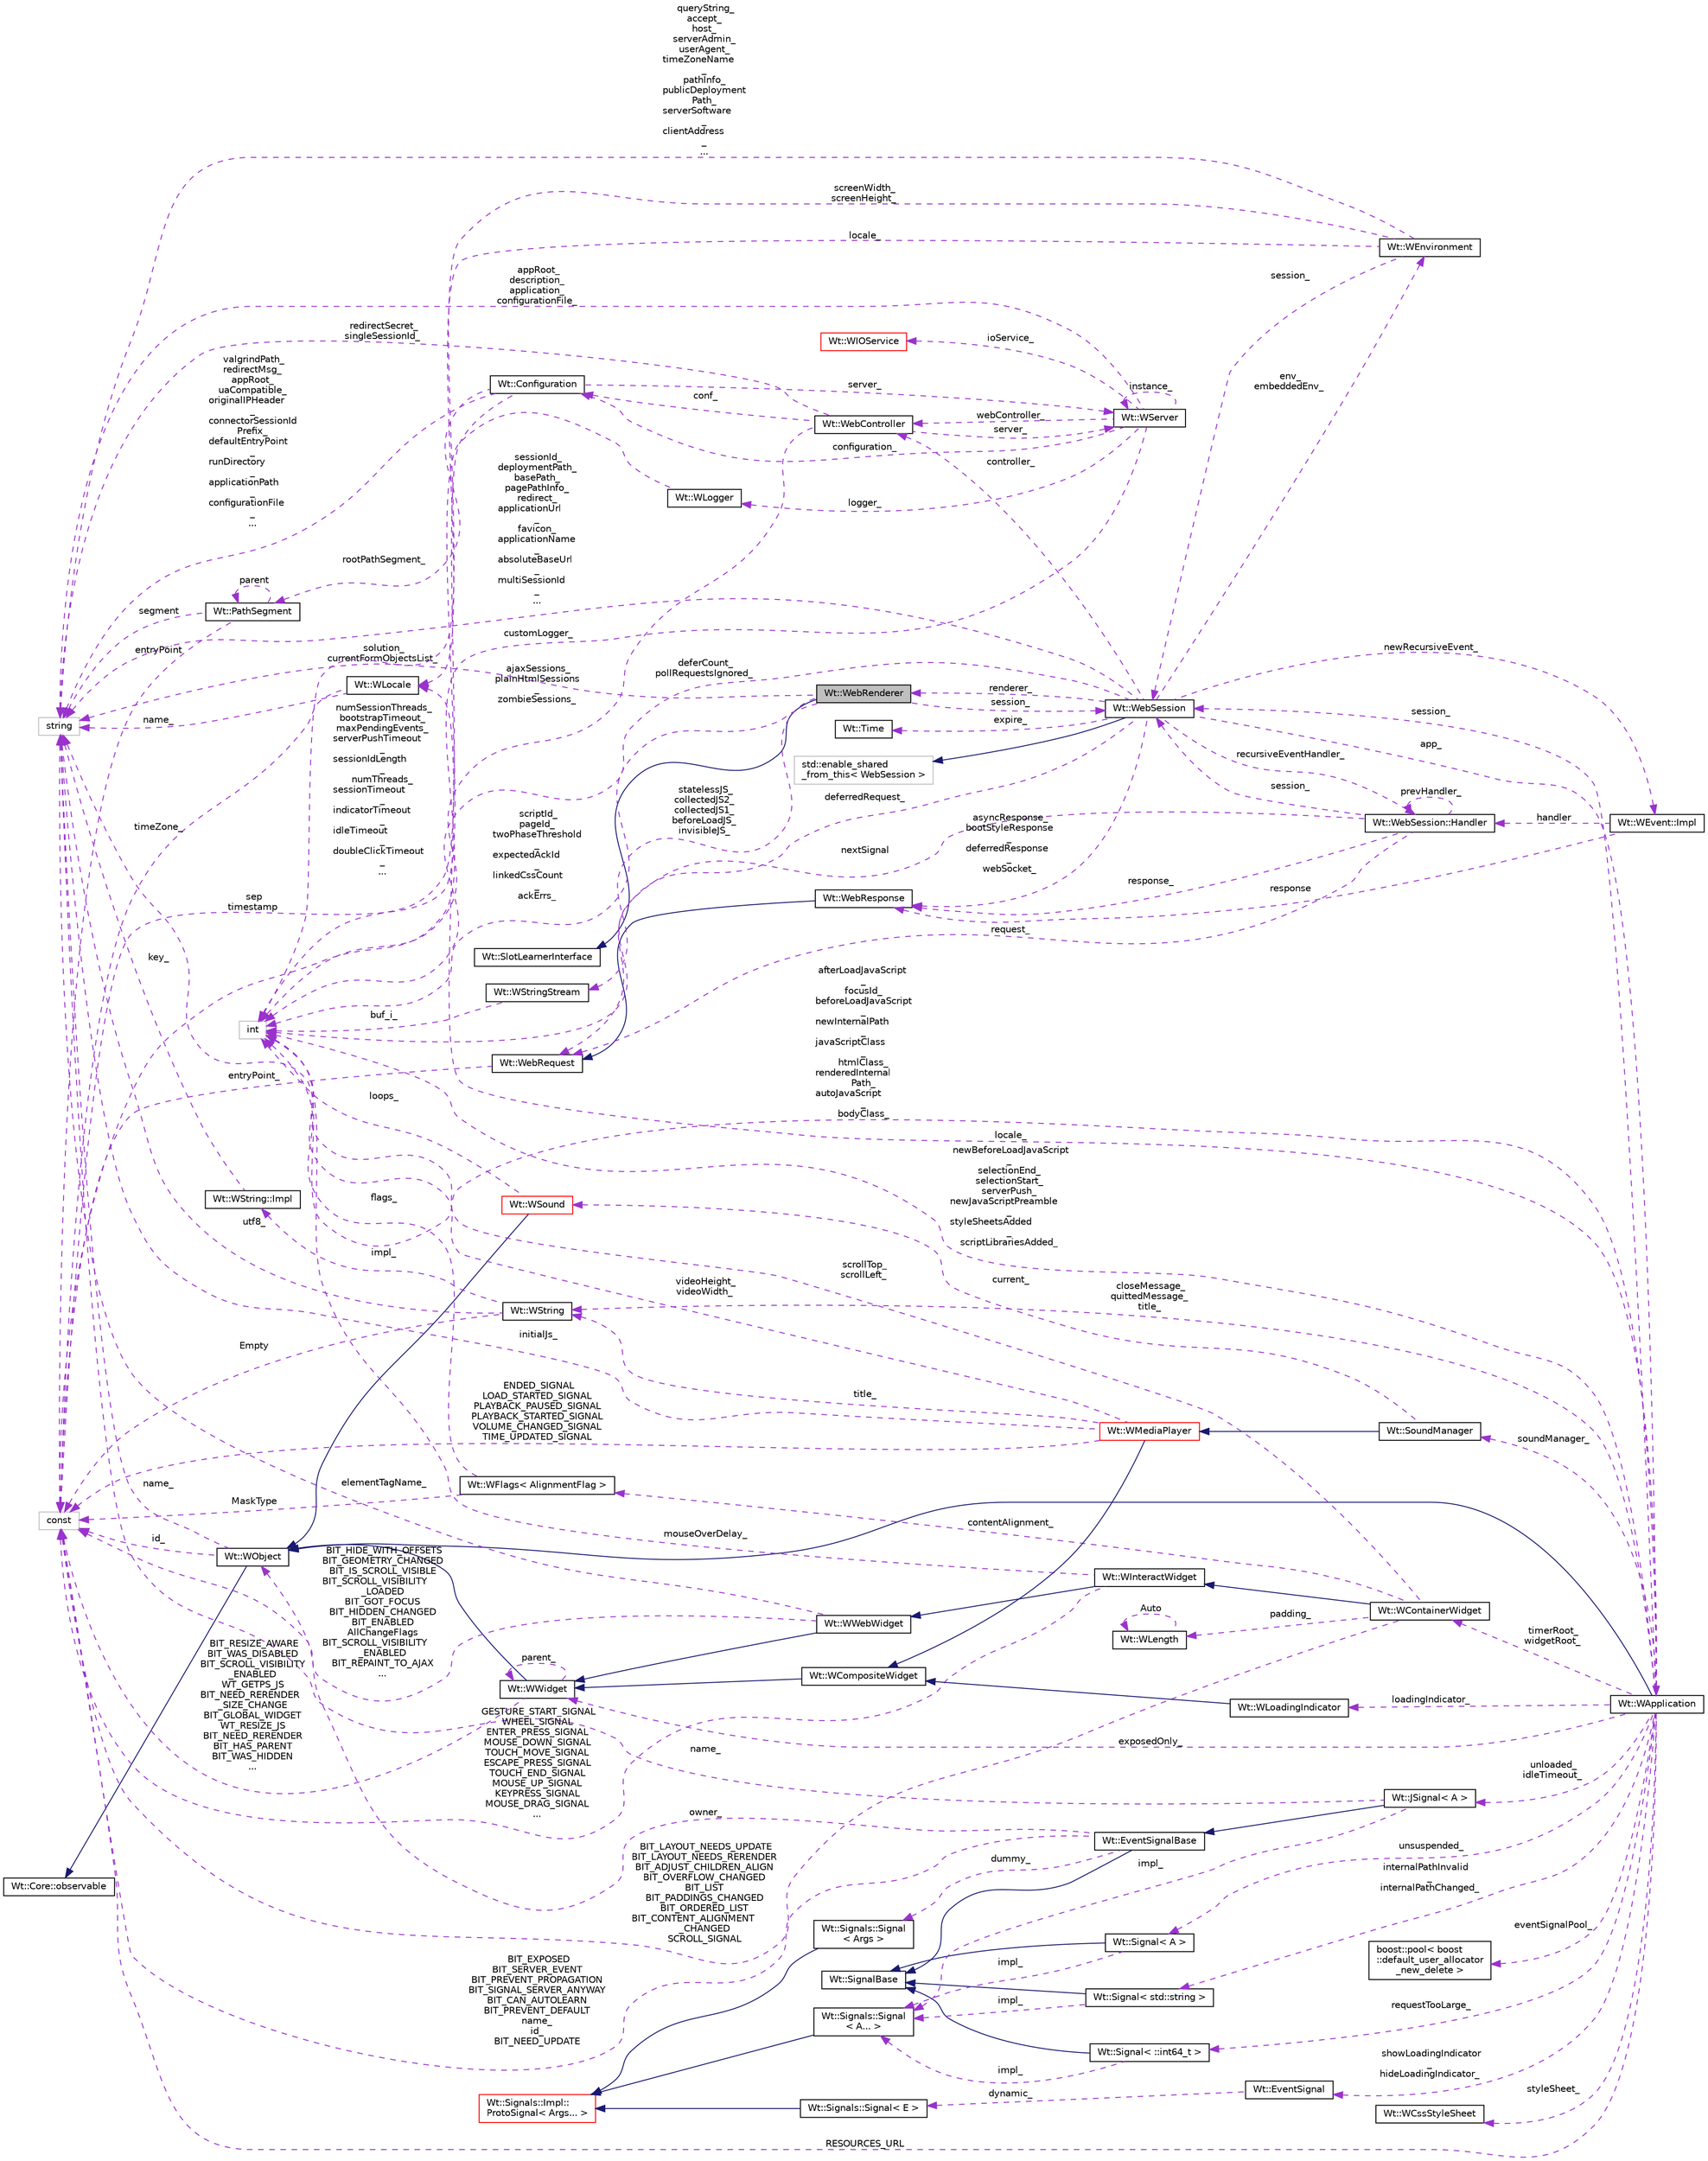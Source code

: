 digraph "Wt::WebRenderer"
{
 // LATEX_PDF_SIZE
  edge [fontname="Helvetica",fontsize="10",labelfontname="Helvetica",labelfontsize="10"];
  node [fontname="Helvetica",fontsize="10",shape=record];
  rankdir="LR";
  Node1 [label="Wt::WebRenderer",height=0.2,width=0.4,color="black", fillcolor="grey75", style="filled", fontcolor="black",tooltip=" "];
  Node2 -> Node1 [dir="back",color="midnightblue",fontsize="10",style="solid",fontname="Helvetica"];
  Node2 [label="Wt::SlotLearnerInterface",height=0.2,width=0.4,color="black", fillcolor="white", style="filled",URL="$classWt_1_1SlotLearnerInterface.html",tooltip=" "];
  Node3 -> Node1 [dir="back",color="darkorchid3",fontsize="10",style="dashed",label=" session_" ,fontname="Helvetica"];
  Node3 [label="Wt::WebSession",height=0.2,width=0.4,color="black", fillcolor="white", style="filled",URL="$classWt_1_1WebSession.html",tooltip=" "];
  Node4 -> Node3 [dir="back",color="midnightblue",fontsize="10",style="solid",fontname="Helvetica"];
  Node4 [label="std::enable_shared\l_from_this\< WebSession \>",height=0.2,width=0.4,color="grey75", fillcolor="white", style="filled",tooltip=" "];
  Node5 -> Node3 [dir="back",color="darkorchid3",fontsize="10",style="dashed",label=" app_" ,fontname="Helvetica"];
  Node5 [label="Wt::WApplication",height=0.2,width=0.4,color="black", fillcolor="white", style="filled",URL="$classWt_1_1WApplication.html",tooltip="Represents an application instance for a single session."];
  Node6 -> Node5 [dir="back",color="midnightblue",fontsize="10",style="solid",fontname="Helvetica"];
  Node6 [label="Wt::WObject",height=0.2,width=0.4,color="black", fillcolor="white", style="filled",URL="$classWt_1_1WObject.html",tooltip="A base class for objects that participate in the signal/slot system."];
  Node7 -> Node6 [dir="back",color="midnightblue",fontsize="10",style="solid",fontname="Helvetica"];
  Node7 [label="Wt::Core::observable",height=0.2,width=0.4,color="black", fillcolor="white", style="filled",URL="$classWt_1_1Core_1_1observable.html",tooltip="A base class for objects whose life-time can be tracked."];
  Node8 -> Node6 [dir="back",color="darkorchid3",fontsize="10",style="dashed",label=" name_" ,fontname="Helvetica"];
  Node8 [label="string",height=0.2,width=0.4,color="grey75", fillcolor="white", style="filled",tooltip=" "];
  Node9 -> Node6 [dir="back",color="darkorchid3",fontsize="10",style="dashed",label=" id_" ,fontname="Helvetica"];
  Node9 [label="const",height=0.2,width=0.4,color="grey75", fillcolor="white", style="filled",tooltip=" "];
  Node10 -> Node5 [dir="back",color="darkorchid3",fontsize="10",style="dashed",label=" timerRoot_\nwidgetRoot_" ,fontname="Helvetica"];
  Node10 [label="Wt::WContainerWidget",height=0.2,width=0.4,color="black", fillcolor="white", style="filled",URL="$classWt_1_1WContainerWidget.html",tooltip="A widget that holds and manages child widgets."];
  Node11 -> Node10 [dir="back",color="midnightblue",fontsize="10",style="solid",fontname="Helvetica"];
  Node11 [label="Wt::WInteractWidget",height=0.2,width=0.4,color="black", fillcolor="white", style="filled",URL="$classWt_1_1WInteractWidget.html",tooltip="An abstract widget that can receive user-interface interaction."];
  Node12 -> Node11 [dir="back",color="midnightblue",fontsize="10",style="solid",fontname="Helvetica"];
  Node12 [label="Wt::WWebWidget",height=0.2,width=0.4,color="black", fillcolor="white", style="filled",URL="$classWt_1_1WWebWidget.html",tooltip="A base class for widgets with an HTML counterpart."];
  Node13 -> Node12 [dir="back",color="midnightblue",fontsize="10",style="solid",fontname="Helvetica"];
  Node13 [label="Wt::WWidget",height=0.2,width=0.4,color="black", fillcolor="white", style="filled",URL="$classWt_1_1WWidget.html",tooltip="The abstract base class for a user-interface component."];
  Node6 -> Node13 [dir="back",color="midnightblue",fontsize="10",style="solid",fontname="Helvetica"];
  Node13 -> Node13 [dir="back",color="darkorchid3",fontsize="10",style="dashed",label=" parent_" ,fontname="Helvetica"];
  Node9 -> Node13 [dir="back",color="darkorchid3",fontsize="10",style="dashed",label=" BIT_RESIZE_AWARE\nBIT_WAS_DISABLED\nBIT_SCROLL_VISIBILITY\l_ENABLED\nWT_GETPS_JS\nBIT_NEED_RERENDER\l_SIZE_CHANGE\nBIT_GLOBAL_WIDGET\nWT_RESIZE_JS\nBIT_NEED_RERENDER\nBIT_HAS_PARENT\nBIT_WAS_HIDDEN\n..." ,fontname="Helvetica"];
  Node8 -> Node12 [dir="back",color="darkorchid3",fontsize="10",style="dashed",label=" elementTagName_" ,fontname="Helvetica"];
  Node9 -> Node12 [dir="back",color="darkorchid3",fontsize="10",style="dashed",label=" BIT_HIDE_WITH_OFFSETS\nBIT_GEOMETRY_CHANGED\nBIT_IS_SCROLL_VISIBLE\nBIT_SCROLL_VISIBILITY\l_LOADED\nBIT_GOT_FOCUS\nBIT_HIDDEN_CHANGED\nBIT_ENABLED\nAllChangeFlags\nBIT_SCROLL_VISIBILITY\l_ENABLED\nBIT_REPAINT_TO_AJAX\n..." ,fontname="Helvetica"];
  Node14 -> Node11 [dir="back",color="darkorchid3",fontsize="10",style="dashed",label=" mouseOverDelay_" ,fontname="Helvetica"];
  Node14 [label="int",height=0.2,width=0.4,color="grey75", fillcolor="white", style="filled",tooltip=" "];
  Node9 -> Node11 [dir="back",color="darkorchid3",fontsize="10",style="dashed",label=" GESTURE_START_SIGNAL\nWHEEL_SIGNAL\nENTER_PRESS_SIGNAL\nMOUSE_DOWN_SIGNAL\nTOUCH_MOVE_SIGNAL\nESCAPE_PRESS_SIGNAL\nTOUCH_END_SIGNAL\nMOUSE_UP_SIGNAL\nKEYPRESS_SIGNAL\nMOUSE_DRAG_SIGNAL\n..." ,fontname="Helvetica"];
  Node14 -> Node10 [dir="back",color="darkorchid3",fontsize="10",style="dashed",label=" scrollTop_\nscrollLeft_" ,fontname="Helvetica"];
  Node15 -> Node10 [dir="back",color="darkorchid3",fontsize="10",style="dashed",label=" contentAlignment_" ,fontname="Helvetica"];
  Node15 [label="Wt::WFlags\< AlignmentFlag \>",height=0.2,width=0.4,color="black", fillcolor="white", style="filled",URL="$classWt_1_1WFlags.html",tooltip=" "];
  Node14 -> Node15 [dir="back",color="darkorchid3",fontsize="10",style="dashed",label=" flags_" ,fontname="Helvetica"];
  Node9 -> Node15 [dir="back",color="darkorchid3",fontsize="10",style="dashed",label=" MaskType" ,fontname="Helvetica"];
  Node16 -> Node10 [dir="back",color="darkorchid3",fontsize="10",style="dashed",label=" padding_" ,fontname="Helvetica"];
  Node16 [label="Wt::WLength",height=0.2,width=0.4,color="black", fillcolor="white", style="filled",URL="$classWt_1_1WLength.html",tooltip="A value class that describes a CSS length."];
  Node16 -> Node16 [dir="back",color="darkorchid3",fontsize="10",style="dashed",label=" Auto" ,fontname="Helvetica"];
  Node9 -> Node10 [dir="back",color="darkorchid3",fontsize="10",style="dashed",label=" BIT_LAYOUT_NEEDS_UPDATE\nBIT_LAYOUT_NEEDS_RERENDER\nBIT_ADJUST_CHILDREN_ALIGN\nBIT_OVERFLOW_CHANGED\nBIT_LIST\nBIT_PADDINGS_CHANGED\nBIT_ORDERED_LIST\nBIT_CONTENT_ALIGNMENT\l_CHANGED\nSCROLL_SIGNAL" ,fontname="Helvetica"];
  Node17 -> Node5 [dir="back",color="darkorchid3",fontsize="10",style="dashed",label=" unsuspended_" ,fontname="Helvetica"];
  Node17 [label="Wt::Signal\< A \>",height=0.2,width=0.4,color="black", fillcolor="white", style="filled",URL="$classWt_1_1Signal.html",tooltip="A signal that propagates events to listeners."];
  Node18 -> Node17 [dir="back",color="midnightblue",fontsize="10",style="solid",fontname="Helvetica"];
  Node18 [label="Wt::SignalBase",height=0.2,width=0.4,color="black", fillcolor="white", style="filled",URL="$classWt_1_1SignalBase.html",tooltip="Abstract base class of a signal."];
  Node19 -> Node17 [dir="back",color="darkorchid3",fontsize="10",style="dashed",label=" impl_" ,fontname="Helvetica"];
  Node19 [label="Wt::Signals::Signal\l\< A... \>",height=0.2,width=0.4,color="black", fillcolor="white", style="filled",URL="$structWt_1_1Signals_1_1Signal.html",tooltip=" "];
  Node20 -> Node19 [dir="back",color="midnightblue",fontsize="10",style="solid",fontname="Helvetica"];
  Node20 [label="Wt::Signals::Impl::\lProtoSignal\< Args... \>",height=0.2,width=0.4,color="red", fillcolor="white", style="filled",URL="$classWt_1_1Signals_1_1Impl_1_1ProtoSignal.html",tooltip=" "];
  Node3 -> Node5 [dir="back",color="darkorchid3",fontsize="10",style="dashed",label=" session_" ,fontname="Helvetica"];
  Node26 -> Node5 [dir="back",color="darkorchid3",fontsize="10",style="dashed",label=" closeMessage_\nquittedMessage_\ntitle_" ,fontname="Helvetica"];
  Node26 [label="Wt::WString",height=0.2,width=0.4,color="black", fillcolor="white", style="filled",URL="$classWt_1_1WString.html",tooltip="A value class which describes a locale-aware unicode string."];
  Node27 -> Node26 [dir="back",color="darkorchid3",fontsize="10",style="dashed",label=" impl_" ,fontname="Helvetica"];
  Node27 [label="Wt::WString::Impl",height=0.2,width=0.4,color="black", fillcolor="white", style="filled",URL="$structWt_1_1WString_1_1Impl.html",tooltip=" "];
  Node8 -> Node27 [dir="back",color="darkorchid3",fontsize="10",style="dashed",label=" key_" ,fontname="Helvetica"];
  Node8 -> Node26 [dir="back",color="darkorchid3",fontsize="10",style="dashed",label=" utf8_" ,fontname="Helvetica"];
  Node9 -> Node26 [dir="back",color="darkorchid3",fontsize="10",style="dashed",label=" Empty" ,fontname="Helvetica"];
  Node28 -> Node5 [dir="back",color="darkorchid3",fontsize="10",style="dashed",label=" showLoadingIndicator\l_\nhideLoadingIndicator_" ,fontname="Helvetica"];
  Node28 [label="Wt::EventSignal",height=0.2,width=0.4,color="black", fillcolor="white", style="filled",URL="$classWt_1_1EventSignal.html",tooltip="A signal that conveys user-interface events."];
  Node29 -> Node28 [dir="back",color="darkorchid3",fontsize="10",style="dashed",label=" dynamic_" ,fontname="Helvetica"];
  Node29 [label="Wt::Signals::Signal\< E \>",height=0.2,width=0.4,color="black", fillcolor="white", style="filled",URL="$structWt_1_1Signals_1_1Signal.html",tooltip=" "];
  Node20 -> Node29 [dir="back",color="midnightblue",fontsize="10",style="solid",fontname="Helvetica"];
  Node30 -> Node5 [dir="back",color="darkorchid3",fontsize="10",style="dashed",label=" eventSignalPool_" ,fontname="Helvetica"];
  Node30 [label="boost::pool\< boost\l::default_user_allocator\l_new_delete \>",height=0.2,width=0.4,color="black", fillcolor="white", style="filled",URL="$classboost_1_1pool.html",tooltip=" "];
  Node31 -> Node5 [dir="back",color="darkorchid3",fontsize="10",style="dashed",label=" locale_" ,fontname="Helvetica"];
  Node31 [label="Wt::WLocale",height=0.2,width=0.4,color="black", fillcolor="white", style="filled",URL="$classWt_1_1WLocale.html",tooltip="A locale."];
  Node8 -> Node31 [dir="back",color="darkorchid3",fontsize="10",style="dashed",label=" name_" ,fontname="Helvetica"];
  Node9 -> Node31 [dir="back",color="darkorchid3",fontsize="10",style="dashed",label=" timeZone_" ,fontname="Helvetica"];
  Node32 -> Node5 [dir="back",color="darkorchid3",fontsize="10",style="dashed",label=" unloaded_\nidleTimeout_" ,fontname="Helvetica"];
  Node32 [label="Wt::JSignal\< A \>",height=0.2,width=0.4,color="black", fillcolor="white", style="filled",URL="$classWt_1_1JSignal.html",tooltip="A signal to relay JavaScript to C++ calls."];
  Node33 -> Node32 [dir="back",color="midnightblue",fontsize="10",style="solid",fontname="Helvetica"];
  Node33 [label="Wt::EventSignalBase",height=0.2,width=0.4,color="black", fillcolor="white", style="filled",URL="$classWt_1_1EventSignalBase.html",tooltip="Abstract base class of an event signal."];
  Node18 -> Node33 [dir="back",color="midnightblue",fontsize="10",style="solid",fontname="Helvetica"];
  Node6 -> Node33 [dir="back",color="darkorchid3",fontsize="10",style="dashed",label=" owner_" ,fontname="Helvetica"];
  Node34 -> Node33 [dir="back",color="darkorchid3",fontsize="10",style="dashed",label=" dummy_" ,fontname="Helvetica"];
  Node34 [label="Wt::Signals::Signal\l\< Args \>",height=0.2,width=0.4,color="black", fillcolor="white", style="filled",URL="$structWt_1_1Signals_1_1Signal.html",tooltip=" "];
  Node20 -> Node34 [dir="back",color="midnightblue",fontsize="10",style="solid",fontname="Helvetica"];
  Node9 -> Node33 [dir="back",color="darkorchid3",fontsize="10",style="dashed",label=" BIT_EXPOSED\nBIT_SERVER_EVENT\nBIT_PREVENT_PROPAGATION\nBIT_SIGNAL_SERVER_ANYWAY\nBIT_CAN_AUTOLEARN\nBIT_PREVENT_DEFAULT\nname_\nid_\nBIT_NEED_UPDATE" ,fontname="Helvetica"];
  Node8 -> Node32 [dir="back",color="darkorchid3",fontsize="10",style="dashed",label=" name_" ,fontname="Helvetica"];
  Node19 -> Node32 [dir="back",color="darkorchid3",fontsize="10",style="dashed",label=" impl_" ,fontname="Helvetica"];
  Node35 -> Node5 [dir="back",color="darkorchid3",fontsize="10",style="dashed",label=" loadingIndicator_" ,fontname="Helvetica"];
  Node35 [label="Wt::WLoadingIndicator",height=0.2,width=0.4,color="black", fillcolor="white", style="filled",URL="$classWt_1_1WLoadingIndicator.html",tooltip="An abstract interface for a loading indicator."];
  Node36 -> Node35 [dir="back",color="midnightblue",fontsize="10",style="solid",fontname="Helvetica"];
  Node36 [label="Wt::WCompositeWidget",height=0.2,width=0.4,color="black", fillcolor="white", style="filled",URL="$classWt_1_1WCompositeWidget.html",tooltip="A widget that hides the implementation of composite widgets."];
  Node13 -> Node36 [dir="back",color="midnightblue",fontsize="10",style="solid",fontname="Helvetica"];
  Node37 -> Node5 [dir="back",color="darkorchid3",fontsize="10",style="dashed",label=" styleSheet_" ,fontname="Helvetica"];
  Node37 [label="Wt::WCssStyleSheet",height=0.2,width=0.4,color="black", fillcolor="white", style="filled",URL="$classWt_1_1WCssStyleSheet.html",tooltip="A CSS style sheet."];
  Node38 -> Node5 [dir="back",color="darkorchid3",fontsize="10",style="dashed",label=" internalPathInvalid\l_\ninternalPathChanged_" ,fontname="Helvetica"];
  Node38 [label="Wt::Signal\< std::string \>",height=0.2,width=0.4,color="black", fillcolor="white", style="filled",URL="$classWt_1_1Signal.html",tooltip=" "];
  Node18 -> Node38 [dir="back",color="midnightblue",fontsize="10",style="solid",fontname="Helvetica"];
  Node19 -> Node38 [dir="back",color="darkorchid3",fontsize="10",style="dashed",label=" impl_" ,fontname="Helvetica"];
  Node39 -> Node5 [dir="back",color="darkorchid3",fontsize="10",style="dashed",label=" requestTooLarge_" ,fontname="Helvetica"];
  Node39 [label="Wt::Signal\< ::int64_t \>",height=0.2,width=0.4,color="black", fillcolor="white", style="filled",URL="$classWt_1_1Signal.html",tooltip=" "];
  Node18 -> Node39 [dir="back",color="midnightblue",fontsize="10",style="solid",fontname="Helvetica"];
  Node19 -> Node39 [dir="back",color="darkorchid3",fontsize="10",style="dashed",label=" impl_" ,fontname="Helvetica"];
  Node14 -> Node5 [dir="back",color="darkorchid3",fontsize="10",style="dashed",label=" newBeforeLoadJavaScript\l_\nselectionEnd_\nselectionStart_\nserverPush_\nnewJavaScriptPreamble\l_\nstyleSheetsAdded\l_\nscriptLibrariesAdded_" ,fontname="Helvetica"];
  Node40 -> Node5 [dir="back",color="darkorchid3",fontsize="10",style="dashed",label=" soundManager_" ,fontname="Helvetica"];
  Node40 [label="Wt::SoundManager",height=0.2,width=0.4,color="black", fillcolor="white", style="filled",URL="$classWt_1_1SoundManager.html",tooltip=" "];
  Node41 -> Node40 [dir="back",color="midnightblue",fontsize="10",style="solid",fontname="Helvetica"];
  Node41 [label="Wt::WMediaPlayer",height=0.2,width=0.4,color="red", fillcolor="white", style="filled",URL="$classWt_1_1WMediaPlayer.html",tooltip="A media player."];
  Node36 -> Node41 [dir="back",color="midnightblue",fontsize="10",style="solid",fontname="Helvetica"];
  Node26 -> Node41 [dir="back",color="darkorchid3",fontsize="10",style="dashed",label=" title_" ,fontname="Helvetica"];
  Node14 -> Node41 [dir="back",color="darkorchid3",fontsize="10",style="dashed",label=" videoHeight_\nvideoWidth_" ,fontname="Helvetica"];
  Node8 -> Node41 [dir="back",color="darkorchid3",fontsize="10",style="dashed",label=" initialJs_" ,fontname="Helvetica"];
  Node9 -> Node41 [dir="back",color="darkorchid3",fontsize="10",style="dashed",label=" ENDED_SIGNAL\nLOAD_STARTED_SIGNAL\nPLAYBACK_PAUSED_SIGNAL\nPLAYBACK_STARTED_SIGNAL\nVOLUME_CHANGED_SIGNAL\nTIME_UPDATED_SIGNAL" ,fontname="Helvetica"];
  Node49 -> Node40 [dir="back",color="darkorchid3",fontsize="10",style="dashed",label=" current_" ,fontname="Helvetica"];
  Node49 [label="Wt::WSound",height=0.2,width=0.4,color="red", fillcolor="white", style="filled",URL="$classWt_1_1WSound.html",tooltip="A value class to play a sound effect."];
  Node6 -> Node49 [dir="back",color="midnightblue",fontsize="10",style="solid",fontname="Helvetica"];
  Node14 -> Node49 [dir="back",color="darkorchid3",fontsize="10",style="dashed",label=" loops_" ,fontname="Helvetica"];
  Node13 -> Node5 [dir="back",color="darkorchid3",fontsize="10",style="dashed",label=" exposedOnly_" ,fontname="Helvetica"];
  Node8 -> Node5 [dir="back",color="darkorchid3",fontsize="10",style="dashed",label=" afterLoadJavaScript\l_\nfocusId_\nbeforeLoadJavaScript\l_\nnewInternalPath\l_\njavaScriptClass\l_\nhtmlClass_\nrenderedInternal\lPath_\nautoJavaScript\l_\nbodyClass_" ,fontname="Helvetica"];
  Node9 -> Node5 [dir="back",color="darkorchid3",fontsize="10",style="dashed",label=" RESOURCES_URL" ,fontname="Helvetica"];
  Node51 -> Node3 [dir="back",color="darkorchid3",fontsize="10",style="dashed",label=" env_\nembeddedEnv_" ,fontname="Helvetica"];
  Node51 [label="Wt::WEnvironment",height=0.2,width=0.4,color="black", fillcolor="white", style="filled",URL="$classWt_1_1WEnvironment.html",tooltip="A class that captures information on the application environment."];
  Node3 -> Node51 [dir="back",color="darkorchid3",fontsize="10",style="dashed",label=" session_" ,fontname="Helvetica"];
  Node31 -> Node51 [dir="back",color="darkorchid3",fontsize="10",style="dashed",label=" locale_" ,fontname="Helvetica"];
  Node14 -> Node51 [dir="back",color="darkorchid3",fontsize="10",style="dashed",label=" screenWidth_\nscreenHeight_" ,fontname="Helvetica"];
  Node8 -> Node51 [dir="back",color="darkorchid3",fontsize="10",style="dashed",label=" queryString_\naccept_\nhost_\nserverAdmin_\nuserAgent_\ntimeZoneName\l_\npathInfo_\npublicDeployment\lPath_\nserverSoftware\l_\nclientAddress\l_\n..." ,fontname="Helvetica"];
  Node52 -> Node3 [dir="back",color="darkorchid3",fontsize="10",style="dashed",label=" deferredRequest_" ,fontname="Helvetica"];
  Node52 [label="Wt::WebRequest",height=0.2,width=0.4,color="black", fillcolor="white", style="filled",URL="$classWt_1_1WebRequest.html",tooltip=" "];
  Node9 -> Node52 [dir="back",color="darkorchid3",fontsize="10",style="dashed",label=" entryPoint_" ,fontname="Helvetica"];
  Node1 -> Node3 [dir="back",color="darkorchid3",fontsize="10",style="dashed",label=" renderer_" ,fontname="Helvetica"];
  Node53 -> Node3 [dir="back",color="darkorchid3",fontsize="10",style="dashed",label=" newRecursiveEvent_" ,fontname="Helvetica"];
  Node53 [label="Wt::WEvent::Impl",height=0.2,width=0.4,color="black", fillcolor="white", style="filled",URL="$structWt_1_1WEvent_1_1Impl.html",tooltip=" "];
  Node54 -> Node53 [dir="back",color="darkorchid3",fontsize="10",style="dashed",label=" response" ,fontname="Helvetica"];
  Node54 [label="Wt::WebResponse",height=0.2,width=0.4,color="black", fillcolor="white", style="filled",URL="$classWt_1_1WebResponse.html",tooltip=" "];
  Node52 -> Node54 [dir="back",color="midnightblue",fontsize="10",style="solid",fontname="Helvetica"];
  Node55 -> Node53 [dir="back",color="darkorchid3",fontsize="10",style="dashed",label=" handler" ,fontname="Helvetica"];
  Node55 [label="Wt::WebSession::Handler",height=0.2,width=0.4,color="black", fillcolor="white", style="filled",URL="$classWt_1_1WebSession_1_1Handler.html",tooltip=" "];
  Node52 -> Node55 [dir="back",color="darkorchid3",fontsize="10",style="dashed",label=" request_" ,fontname="Helvetica"];
  Node3 -> Node55 [dir="back",color="darkorchid3",fontsize="10",style="dashed",label=" session_" ,fontname="Helvetica"];
  Node54 -> Node55 [dir="back",color="darkorchid3",fontsize="10",style="dashed",label=" response_" ,fontname="Helvetica"];
  Node14 -> Node55 [dir="back",color="darkorchid3",fontsize="10",style="dashed",label=" nextSignal" ,fontname="Helvetica"];
  Node55 -> Node55 [dir="back",color="darkorchid3",fontsize="10",style="dashed",label=" prevHandler_" ,fontname="Helvetica"];
  Node56 -> Node3 [dir="back",color="darkorchid3",fontsize="10",style="dashed",label=" expire_" ,fontname="Helvetica"];
  Node56 [label="Wt::Time",height=0.2,width=0.4,color="black", fillcolor="white", style="filled",URL="$classWt_1_1Time.html",tooltip=" "];
  Node57 -> Node3 [dir="back",color="darkorchid3",fontsize="10",style="dashed",label=" controller_" ,fontname="Helvetica"];
  Node57 [label="Wt::WebController",height=0.2,width=0.4,color="black", fillcolor="white", style="filled",URL="$classWt_1_1WebController.html",tooltip=" "];
  Node58 -> Node57 [dir="back",color="darkorchid3",fontsize="10",style="dashed",label=" conf_" ,fontname="Helvetica"];
  Node58 [label="Wt::Configuration",height=0.2,width=0.4,color="black", fillcolor="white", style="filled",URL="$classWt_1_1Configuration.html",tooltip=" "];
  Node59 -> Node58 [dir="back",color="darkorchid3",fontsize="10",style="dashed",label=" rootPathSegment_" ,fontname="Helvetica"];
  Node59 [label="Wt::PathSegment",height=0.2,width=0.4,color="black", fillcolor="white", style="filled",URL="$structWt_1_1PathSegment.html",tooltip=" "];
  Node59 -> Node59 [dir="back",color="darkorchid3",fontsize="10",style="dashed",label=" parent" ,fontname="Helvetica"];
  Node8 -> Node59 [dir="back",color="darkorchid3",fontsize="10",style="dashed",label=" segment" ,fontname="Helvetica"];
  Node9 -> Node59 [dir="back",color="darkorchid3",fontsize="10",style="dashed",label=" entryPoint" ,fontname="Helvetica"];
  Node60 -> Node58 [dir="back",color="darkorchid3",fontsize="10",style="dashed",label=" server_" ,fontname="Helvetica"];
  Node60 [label="Wt::WServer",height=0.2,width=0.4,color="black", fillcolor="white", style="filled",URL="$classWt_1_1WServer.html",tooltip="A class encapsulating a web application server."];
  Node61 -> Node60 [dir="back",color="darkorchid3",fontsize="10",style="dashed",label=" ioService_" ,fontname="Helvetica"];
  Node61 [label="Wt::WIOService",height=0.2,width=0.4,color="red", fillcolor="white", style="filled",URL="$classWt_1_1WIOService.html",tooltip="An I/O service."];
  Node58 -> Node60 [dir="back",color="darkorchid3",fontsize="10",style="dashed",label=" configuration_" ,fontname="Helvetica"];
  Node63 -> Node60 [dir="back",color="darkorchid3",fontsize="10",style="dashed",label=" logger_" ,fontname="Helvetica"];
  Node63 [label="Wt::WLogger",height=0.2,width=0.4,color="black", fillcolor="white", style="filled",URL="$classWt_1_1WLogger.html",tooltip="A simple logging class."];
  Node9 -> Node63 [dir="back",color="darkorchid3",fontsize="10",style="dashed",label=" sep\ntimestamp" ,fontname="Helvetica"];
  Node60 -> Node60 [dir="back",color="darkorchid3",fontsize="10",style="dashed",label=" instance_" ,fontname="Helvetica"];
  Node57 -> Node60 [dir="back",color="darkorchid3",fontsize="10",style="dashed",label=" webController_" ,fontname="Helvetica"];
  Node8 -> Node60 [dir="back",color="darkorchid3",fontsize="10",style="dashed",label=" appRoot_\ndescription_\napplication_\nconfigurationFile_" ,fontname="Helvetica"];
  Node9 -> Node60 [dir="back",color="darkorchid3",fontsize="10",style="dashed",label=" customLogger_" ,fontname="Helvetica"];
  Node14 -> Node58 [dir="back",color="darkorchid3",fontsize="10",style="dashed",label=" numSessionThreads_\nbootstrapTimeout_\nmaxPendingEvents_\nserverPushTimeout\l_\nsessionIdLength\l_\nnumThreads_\nsessionTimeout\l_\nindicatorTimeout\l_\nidleTimeout\l_\ndoubleClickTimeout\l_\n..." ,fontname="Helvetica"];
  Node8 -> Node58 [dir="back",color="darkorchid3",fontsize="10",style="dashed",label=" valgrindPath_\nredirectMsg_\nappRoot_\nuaCompatible_\noriginalIPHeader\l_\nconnectorSessionId\lPrefix_\ndefaultEntryPoint\l_\nrunDirectory\l_\napplicationPath\l_\nconfigurationFile\l_\n..." ,fontname="Helvetica"];
  Node60 -> Node57 [dir="back",color="darkorchid3",fontsize="10",style="dashed",label=" server_" ,fontname="Helvetica"];
  Node14 -> Node57 [dir="back",color="darkorchid3",fontsize="10",style="dashed",label=" ajaxSessions_\nplainHtmlSessions\l_\nzombieSessions_" ,fontname="Helvetica"];
  Node8 -> Node57 [dir="back",color="darkorchid3",fontsize="10",style="dashed",label=" redirectSecret_\nsingleSessionId_" ,fontname="Helvetica"];
  Node54 -> Node3 [dir="back",color="darkorchid3",fontsize="10",style="dashed",label=" asyncResponse_\nbootStyleResponse\l_\ndeferredResponse\l_\nwebSocket_" ,fontname="Helvetica"];
  Node14 -> Node3 [dir="back",color="darkorchid3",fontsize="10",style="dashed",label=" deferCount_\npollRequestsIgnored_" ,fontname="Helvetica"];
  Node8 -> Node3 [dir="back",color="darkorchid3",fontsize="10",style="dashed",label=" sessionId_\ndeploymentPath_\nbasePath_\npagePathInfo_\nredirect_\napplicationUrl\l_\nfavicon_\napplicationName\l_\nabsoluteBaseUrl\l_\nmultiSessionId\l_\n..." ,fontname="Helvetica"];
  Node55 -> Node3 [dir="back",color="darkorchid3",fontsize="10",style="dashed",label=" recursiveEventHandler_" ,fontname="Helvetica"];
  Node14 -> Node1 [dir="back",color="darkorchid3",fontsize="10",style="dashed",label=" scriptId_\npageId_\ntwoPhaseThreshold\l_\nexpectedAckId\l_\nlinkedCssCount\l_\nackErrs_" ,fontname="Helvetica"];
  Node8 -> Node1 [dir="back",color="darkorchid3",fontsize="10",style="dashed",label=" solution_\ncurrentFormObjectsList_" ,fontname="Helvetica"];
  Node64 -> Node1 [dir="back",color="darkorchid3",fontsize="10",style="dashed",label=" statelessJS_\ncollectedJS2_\ncollectedJS1_\nbeforeLoadJS_\ninvisibleJS_" ,fontname="Helvetica"];
  Node64 [label="Wt::WStringStream",height=0.2,width=0.4,color="black", fillcolor="white", style="filled",URL="$classWt_1_1WStringStream.html",tooltip=" "];
  Node14 -> Node64 [dir="back",color="darkorchid3",fontsize="10",style="dashed",label=" buf_i_" ,fontname="Helvetica"];
}
